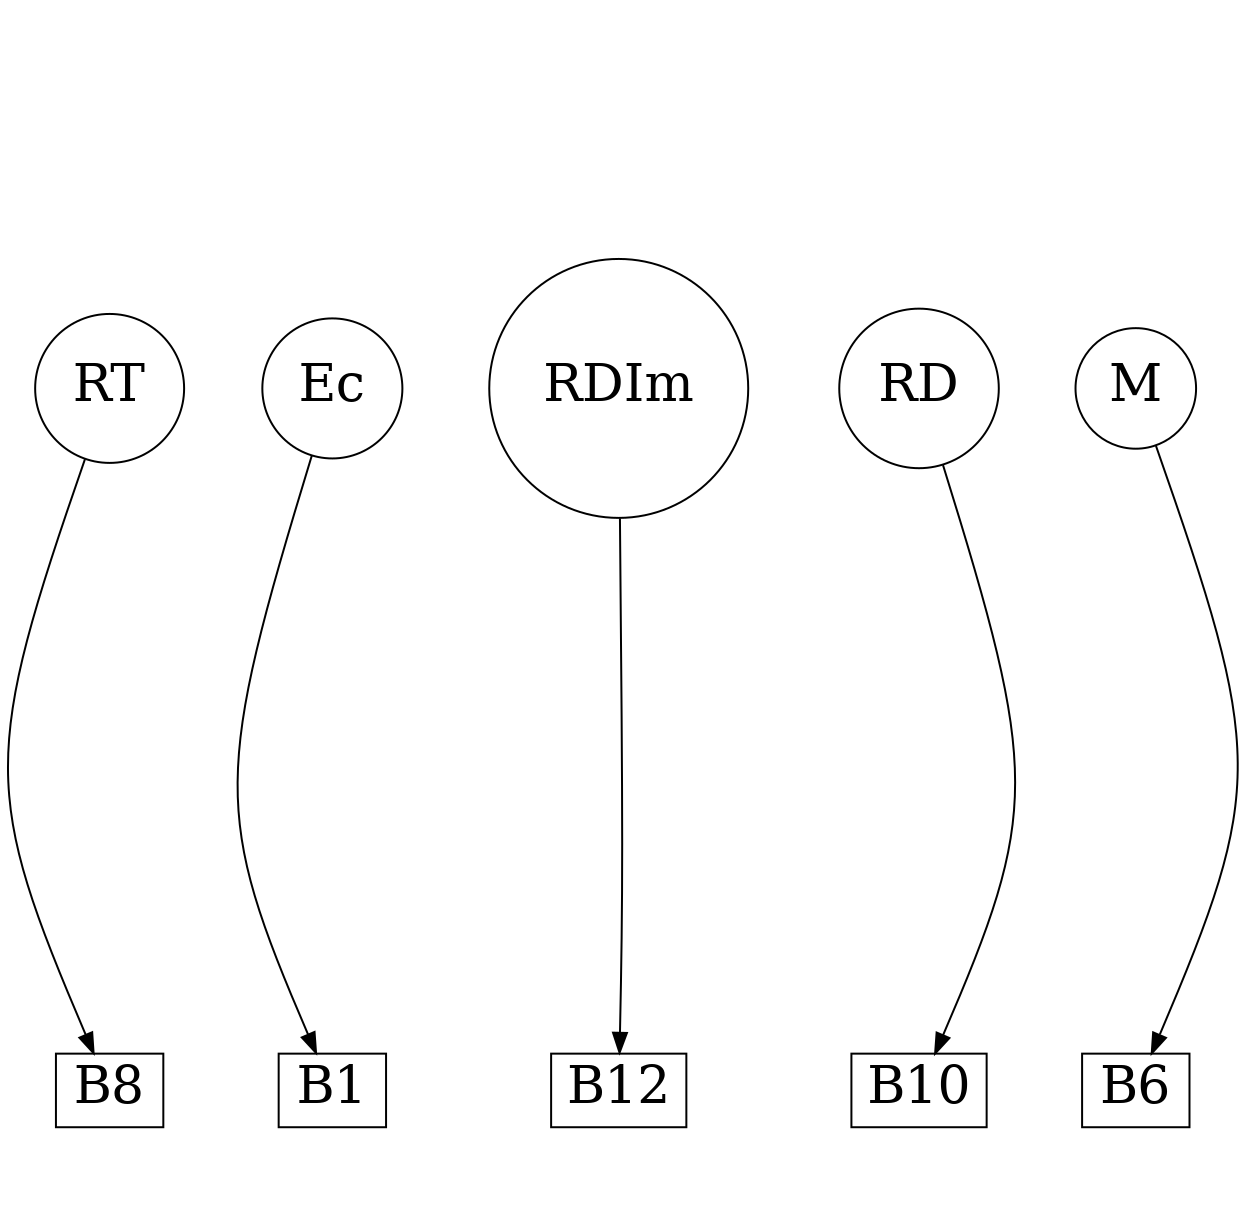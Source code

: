strict digraph G {
remincross="true";
ratio="fill";
splines="curved";
overlap="true";
size="8.3,8.3";
RT [shape="circle", fontsize=26, pos="80.0,240.0!"];
Ec [shape="circle", fontsize=26, pos="-40.0,320.0!"];
B12 [shape="box", fontsize=26, pos="280.0,0.0!"];
RD [shape="circle", fontsize=26, pos="200.0,160.0!"];
B10 [shape="box", fontsize=26, pos="160.0,80.0!"];
B6 [shape="box", fontsize=26, pos="260.0,240.0!"];
B1 [shape="box", fontsize=26, pos="-40.0,200.0!"];
RDIm [shape="circle", fontsize=26, pos="300.0,80.0!"];
M [shape="circle", fontsize=26, pos="260.0,360.0!"];
B8 [shape="box", fontsize=26, pos="160.0,320.0!"];
Ec -> B1;
RD -> B10;
RDIm -> B12;
RT -> B8;
M -> B6;
}

